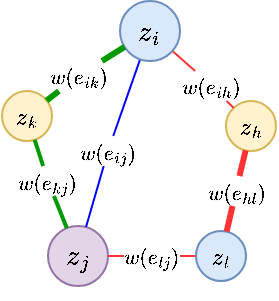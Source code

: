 <mxfile version="28.0.3">
  <diagram name="Page-1" id="boo6m4YLyro9kjkW5rnf">
    <mxGraphModel dx="286" dy="375" grid="1" gridSize="10" guides="1" tooltips="1" connect="1" arrows="1" fold="1" page="1" pageScale="1" pageWidth="827" pageHeight="1169" math="1" shadow="0">
      <root>
        <mxCell id="0" />
        <mxCell id="1" parent="0" />
        <mxCell id="J7mu65JZnzgbX4srb6xb-15" value="" style="endArrow=none;html=1;rounded=0;strokeColor=#FF3333;" parent="1" source="KRFrp5OOAKagA70dPWdG-9" target="J7mu65JZnzgbX4srb6xb-2" edge="1">
          <mxGeometry width="50" height="50" relative="1" as="geometry">
            <mxPoint x="340" y="430" as="sourcePoint" />
            <mxPoint x="390" y="380" as="targetPoint" />
          </mxGeometry>
        </mxCell>
        <mxCell id="J7mu65JZnzgbX4srb6xb-2" value="&lt;font style=&quot;font-size: 10px;&quot;&gt;\(z_l\)&lt;/font&gt;" style="ellipse;whiteSpace=wrap;html=1;aspect=fixed;fillColor=#dae8fc;strokeColor=#6c8ebf;" parent="1" vertex="1">
          <mxGeometry x="374" y="452.5" width="25" height="25" as="geometry" />
        </mxCell>
        <mxCell id="J7mu65JZnzgbX4srb6xb-6" value="&lt;font style=&quot;font-size: 10px;&quot;&gt;\(z_h\)&lt;/font&gt;" style="ellipse;whiteSpace=wrap;html=1;aspect=fixed;fillColor=#fff2cc;strokeColor=#d6b656;" parent="1" vertex="1">
          <mxGeometry x="389" y="387.5" width="25" height="25" as="geometry" />
        </mxCell>
        <mxCell id="J7mu65JZnzgbX4srb6xb-8" value="&lt;b&gt;\(z_j\)&lt;/b&gt;" style="ellipse;whiteSpace=wrap;html=1;aspect=fixed;fillColor=#e1d5e7;strokeColor=#9673a6;" parent="1" vertex="1">
          <mxGeometry x="300" y="450" width="30" height="30" as="geometry" />
        </mxCell>
        <mxCell id="J7mu65JZnzgbX4srb6xb-10" value="&lt;font style=&quot;font-size: 10px;&quot;&gt;\(z_k\)&lt;/font&gt;" style="ellipse;whiteSpace=wrap;html=1;aspect=fixed;fillColor=#fff2cc;strokeColor=#d6b656;" parent="1" vertex="1">
          <mxGeometry x="277" y="382.5" width="25" height="25" as="geometry" />
        </mxCell>
        <mxCell id="J7mu65JZnzgbX4srb6xb-17" value="" style="endArrow=none;html=1;rounded=0;strokeWidth=3;strokeColor=#FF3333;" parent="1" source="KRFrp5OOAKagA70dPWdG-14" target="J7mu65JZnzgbX4srb6xb-2" edge="1">
          <mxGeometry width="50" height="50" relative="1" as="geometry">
            <mxPoint x="340" y="430" as="sourcePoint" />
            <mxPoint x="390" y="380" as="targetPoint" />
          </mxGeometry>
        </mxCell>
        <mxCell id="J7mu65JZnzgbX4srb6xb-18" value="" style="endArrow=none;html=1;rounded=0;strokeColor=#FF3333;" parent="1" source="KRFrp5OOAKagA70dPWdG-15" target="KRFrp5OOAKagA70dPWdG-3" edge="1">
          <mxGeometry width="50" height="50" relative="1" as="geometry">
            <mxPoint x="340" y="430" as="sourcePoint" />
            <mxPoint x="368.908" y="373.563" as="targetPoint" />
          </mxGeometry>
        </mxCell>
        <mxCell id="J7mu65JZnzgbX4srb6xb-29" value="" style="endArrow=none;html=1;rounded=0;strokeColor=#009900;strokeWidth=2;" parent="1" source="KRFrp5OOAKagA70dPWdG-17" target="J7mu65JZnzgbX4srb6xb-10" edge="1">
          <mxGeometry width="50" height="50" relative="1" as="geometry">
            <mxPoint x="340" y="460" as="sourcePoint" />
            <mxPoint x="390" y="410" as="targetPoint" />
          </mxGeometry>
        </mxCell>
        <mxCell id="J7mu65JZnzgbX4srb6xb-31" value="" style="endArrow=none;html=1;rounded=0;strokeColor=#009900;strokeWidth=3;" parent="1" source="KRFrp5OOAKagA70dPWdG-16" target="J7mu65JZnzgbX4srb6xb-10" edge="1">
          <mxGeometry width="50" height="50" relative="1" as="geometry">
            <mxPoint x="348.65" y="365.759" as="sourcePoint" />
            <mxPoint x="390" y="410" as="targetPoint" />
          </mxGeometry>
        </mxCell>
        <mxCell id="J7mu65JZnzgbX4srb6xb-45" value="" style="endArrow=none;html=1;rounded=0;strokeWidth=1;strokeColor=#0000FF;" parent="1" source="KRFrp5OOAKagA70dPWdG-13" target="KRFrp5OOAKagA70dPWdG-3" edge="1">
          <mxGeometry width="50" height="50" relative="1" as="geometry">
            <mxPoint x="357.778" y="410" as="sourcePoint" />
            <mxPoint x="354.494" y="372.685" as="targetPoint" />
          </mxGeometry>
        </mxCell>
        <mxCell id="KRFrp5OOAKagA70dPWdG-3" value="&lt;div&gt;&lt;b&gt;\(z_i\)&lt;/b&gt;&lt;/div&gt;" style="ellipse;whiteSpace=wrap;html=1;aspect=fixed;fillColor=#dae8fc;strokeColor=#6c8ebf;" parent="1" vertex="1">
          <mxGeometry x="336" y="337.5" width="30" height="30" as="geometry" />
        </mxCell>
        <mxCell id="KRFrp5OOAKagA70dPWdG-11" value="" style="endArrow=none;html=1;rounded=0;strokeColor=#FF3333;" parent="1" source="J7mu65JZnzgbX4srb6xb-8" target="KRFrp5OOAKagA70dPWdG-9" edge="1">
          <mxGeometry width="50" height="50" relative="1" as="geometry">
            <mxPoint x="330" y="465" as="sourcePoint" />
            <mxPoint x="389" y="465" as="targetPoint" />
          </mxGeometry>
        </mxCell>
        <mxCell id="KRFrp5OOAKagA70dPWdG-9" value="&lt;span style=&quot;text-wrap-mode: nowrap;&quot;&gt;&lt;font style=&quot;font-size: 9px;&quot;&gt;\( w(e_{lj}) \)&lt;/font&gt;&lt;/span&gt;" style="rounded=0;whiteSpace=wrap;html=1;fillColor=none;strokeColor=none;" parent="1" vertex="1">
          <mxGeometry x="338" y="460" width="28" height="10" as="geometry" />
        </mxCell>
        <mxCell id="MQqEXXh_x37DMbGkzivb-1" value="" style="endArrow=none;html=1;rounded=0;strokeWidth=3;strokeColor=#FF3333;" edge="1" parent="1" source="J7mu65JZnzgbX4srb6xb-6" target="KRFrp5OOAKagA70dPWdG-14">
          <mxGeometry width="50" height="50" relative="1" as="geometry">
            <mxPoint x="399" y="412" as="sourcePoint" />
            <mxPoint x="389" y="453" as="targetPoint" />
          </mxGeometry>
        </mxCell>
        <mxCell id="KRFrp5OOAKagA70dPWdG-14" value="&lt;span style=&quot;text-wrap-mode: nowrap;&quot;&gt;&lt;font style=&quot;font-size: 9px;&quot;&gt;\( w(e_{hl}) \)&lt;/font&gt;&lt;/span&gt;" style="rounded=0;whiteSpace=wrap;html=1;fillColor=none;strokeColor=none;" parent="1" vertex="1">
          <mxGeometry x="374" y="425" width="40" height="15" as="geometry" />
        </mxCell>
        <mxCell id="MQqEXXh_x37DMbGkzivb-2" value="" style="endArrow=none;html=1;rounded=0;strokeWidth=1;strokeColor=#0000FF;" edge="1" parent="1" source="J7mu65JZnzgbX4srb6xb-8" target="KRFrp5OOAKagA70dPWdG-13">
          <mxGeometry width="50" height="50" relative="1" as="geometry">
            <mxPoint x="320" y="451" as="sourcePoint" />
            <mxPoint x="346" y="367" as="targetPoint" />
          </mxGeometry>
        </mxCell>
        <mxCell id="KRFrp5OOAKagA70dPWdG-13" value="&lt;span style=&quot;text-wrap-mode: nowrap;&quot;&gt;&lt;font style=&quot;font-size: 9px;&quot;&gt;\( w(e_{ij}) \)&lt;/font&gt;&lt;/span&gt;" style="rounded=0;whiteSpace=wrap;html=1;fillColor=none;strokeColor=none;" parent="1" vertex="1">
          <mxGeometry x="310" y="405" width="40" height="15" as="geometry" />
        </mxCell>
        <mxCell id="MQqEXXh_x37DMbGkzivb-3" value="" style="endArrow=none;html=1;rounded=0;strokeColor=#009900;strokeWidth=2;" edge="1" parent="1" source="J7mu65JZnzgbX4srb6xb-8" target="KRFrp5OOAKagA70dPWdG-17">
          <mxGeometry width="50" height="50" relative="1" as="geometry">
            <mxPoint x="310" y="451" as="sourcePoint" />
            <mxPoint x="294" y="407" as="targetPoint" />
          </mxGeometry>
        </mxCell>
        <mxCell id="KRFrp5OOAKagA70dPWdG-17" value="&lt;span style=&quot;text-wrap-mode: nowrap;&quot;&gt;&lt;font style=&quot;font-size: 9px;&quot;&gt;\( w(e_{kj}) \)&lt;/font&gt;&lt;/span&gt;" style="rounded=0;whiteSpace=wrap;html=1;fillColor=none;strokeColor=none;" parent="1" vertex="1">
          <mxGeometry x="280" y="420" width="40" height="15" as="geometry" />
        </mxCell>
        <mxCell id="MQqEXXh_x37DMbGkzivb-4" value="" style="endArrow=none;html=1;rounded=0;strokeColor=#009900;strokeWidth=3;" edge="1" parent="1" source="KRFrp5OOAKagA70dPWdG-3" target="KRFrp5OOAKagA70dPWdG-16">
          <mxGeometry width="50" height="50" relative="1" as="geometry">
            <mxPoint x="339" y="361" as="sourcePoint" />
            <mxPoint x="300" y="388" as="targetPoint" />
          </mxGeometry>
        </mxCell>
        <mxCell id="KRFrp5OOAKagA70dPWdG-16" value="&lt;span style=&quot;text-wrap-mode: nowrap;&quot;&gt;&lt;font style=&quot;font-size: 9px;&quot;&gt;\( w(e_{ik}) \)&lt;/font&gt;&lt;/span&gt;" style="rounded=0;whiteSpace=wrap;html=1;fillColor=none;strokeColor=none;" parent="1" vertex="1">
          <mxGeometry x="300" y="367.5" width="30" height="15" as="geometry" />
        </mxCell>
        <mxCell id="MQqEXXh_x37DMbGkzivb-5" value="" style="endArrow=none;html=1;rounded=0;strokeColor=#FF3333;" edge="1" parent="1" source="J7mu65JZnzgbX4srb6xb-6" target="KRFrp5OOAKagA70dPWdG-15">
          <mxGeometry width="50" height="50" relative="1" as="geometry">
            <mxPoint x="392" y="391" as="sourcePoint" />
            <mxPoint x="362" y="363" as="targetPoint" />
          </mxGeometry>
        </mxCell>
        <mxCell id="KRFrp5OOAKagA70dPWdG-15" value="&lt;span style=&quot;text-wrap-mode: nowrap;&quot;&gt;&lt;font style=&quot;font-size: 9px;&quot;&gt;\( w(e_{ih}) \)&lt;/font&gt;&lt;/span&gt;" style="rounded=0;whiteSpace=wrap;html=1;fillColor=none;strokeColor=none;" parent="1" vertex="1">
          <mxGeometry x="365" y="372.5" width="34" height="15" as="geometry" />
        </mxCell>
      </root>
    </mxGraphModel>
  </diagram>
</mxfile>
